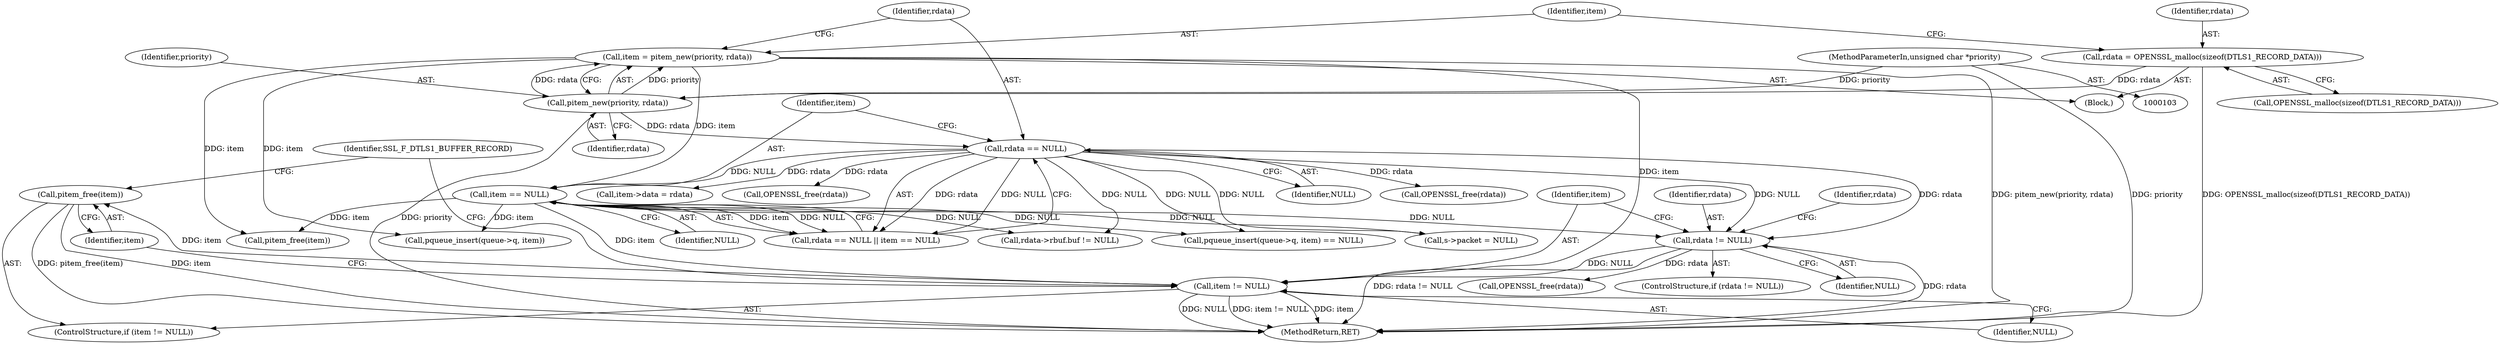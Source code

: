 digraph "0_openssl_103b171d8fc282ef435f8de9afbf7782e312961f@API" {
"1000148" [label="(Call,pitem_free(item))"];
"1000145" [label="(Call,item != NULL)"];
"1000124" [label="(Call,item = pitem_new(priority, rdata))"];
"1000126" [label="(Call,pitem_new(priority, rdata))"];
"1000106" [label="(MethodParameterIn,unsigned char *priority)"];
"1000119" [label="(Call,rdata = OPENSSL_malloc(sizeof(DTLS1_RECORD_DATA)))"];
"1000134" [label="(Call,item == NULL)"];
"1000131" [label="(Call,rdata == NULL)"];
"1000139" [label="(Call,rdata != NULL)"];
"1000268" [label="(Call,rdata->rbuf.buf != NULL)"];
"1000130" [label="(Call,rdata == NULL || item == NULL)"];
"1000142" [label="(Call,OPENSSL_free(rdata))"];
"1000283" [label="(Call,pitem_free(item))"];
"1000125" [label="(Identifier,item)"];
"1000138" [label="(ControlStructure,if (rdata != NULL))"];
"1000106" [label="(MethodParameterIn,unsigned char *priority)"];
"1000145" [label="(Call,item != NULL)"];
"1000151" [label="(Identifier,SSL_F_DTLS1_BUFFER_RECORD)"];
"1000136" [label="(Identifier,NULL)"];
"1000120" [label="(Identifier,rdata)"];
"1000144" [label="(ControlStructure,if (item != NULL))"];
"1000127" [label="(Identifier,priority)"];
"1000119" [label="(Call,rdata = OPENSSL_malloc(sizeof(DTLS1_RECORD_DATA)))"];
"1000124" [label="(Call,item = pitem_new(priority, rdata))"];
"1000133" [label="(Identifier,NULL)"];
"1000140" [label="(Identifier,rdata)"];
"1000141" [label="(Identifier,NULL)"];
"1000135" [label="(Identifier,item)"];
"1000323" [label="(MethodReturn,RET)"];
"1000147" [label="(Identifier,NULL)"];
"1000131" [label="(Call,rdata == NULL)"];
"1000281" [label="(Call,OPENSSL_free(rdata))"];
"1000128" [label="(Identifier,rdata)"];
"1000149" [label="(Identifier,item)"];
"1000195" [label="(Call,item->data = rdata)"];
"1000289" [label="(Call,pqueue_insert(queue->q, item) == NULL)"];
"1000107" [label="(Block,)"];
"1000134" [label="(Call,item == NULL)"];
"1000148" [label="(Call,pitem_free(item))"];
"1000139" [label="(Call,rdata != NULL)"];
"1000143" [label="(Identifier,rdata)"];
"1000146" [label="(Identifier,item)"];
"1000126" [label="(Call,pitem_new(priority, rdata))"];
"1000132" [label="(Identifier,rdata)"];
"1000314" [label="(Call,OPENSSL_free(rdata))"];
"1000229" [label="(Call,s->packet = NULL)"];
"1000121" [label="(Call,OPENSSL_malloc(sizeof(DTLS1_RECORD_DATA)))"];
"1000290" [label="(Call,pqueue_insert(queue->q, item))"];
"1000148" -> "1000144"  [label="AST: "];
"1000148" -> "1000149"  [label="CFG: "];
"1000149" -> "1000148"  [label="AST: "];
"1000151" -> "1000148"  [label="CFG: "];
"1000148" -> "1000323"  [label="DDG: item"];
"1000148" -> "1000323"  [label="DDG: pitem_free(item)"];
"1000145" -> "1000148"  [label="DDG: item"];
"1000145" -> "1000144"  [label="AST: "];
"1000145" -> "1000147"  [label="CFG: "];
"1000146" -> "1000145"  [label="AST: "];
"1000147" -> "1000145"  [label="AST: "];
"1000149" -> "1000145"  [label="CFG: "];
"1000151" -> "1000145"  [label="CFG: "];
"1000145" -> "1000323"  [label="DDG: item != NULL"];
"1000145" -> "1000323"  [label="DDG: item"];
"1000145" -> "1000323"  [label="DDG: NULL"];
"1000124" -> "1000145"  [label="DDG: item"];
"1000134" -> "1000145"  [label="DDG: item"];
"1000139" -> "1000145"  [label="DDG: NULL"];
"1000124" -> "1000107"  [label="AST: "];
"1000124" -> "1000126"  [label="CFG: "];
"1000125" -> "1000124"  [label="AST: "];
"1000126" -> "1000124"  [label="AST: "];
"1000132" -> "1000124"  [label="CFG: "];
"1000124" -> "1000323"  [label="DDG: pitem_new(priority, rdata)"];
"1000126" -> "1000124"  [label="DDG: priority"];
"1000126" -> "1000124"  [label="DDG: rdata"];
"1000124" -> "1000134"  [label="DDG: item"];
"1000124" -> "1000283"  [label="DDG: item"];
"1000124" -> "1000290"  [label="DDG: item"];
"1000126" -> "1000128"  [label="CFG: "];
"1000127" -> "1000126"  [label="AST: "];
"1000128" -> "1000126"  [label="AST: "];
"1000126" -> "1000323"  [label="DDG: priority"];
"1000106" -> "1000126"  [label="DDG: priority"];
"1000119" -> "1000126"  [label="DDG: rdata"];
"1000126" -> "1000131"  [label="DDG: rdata"];
"1000106" -> "1000103"  [label="AST: "];
"1000106" -> "1000323"  [label="DDG: priority"];
"1000119" -> "1000107"  [label="AST: "];
"1000119" -> "1000121"  [label="CFG: "];
"1000120" -> "1000119"  [label="AST: "];
"1000121" -> "1000119"  [label="AST: "];
"1000125" -> "1000119"  [label="CFG: "];
"1000119" -> "1000323"  [label="DDG: OPENSSL_malloc(sizeof(DTLS1_RECORD_DATA))"];
"1000134" -> "1000130"  [label="AST: "];
"1000134" -> "1000136"  [label="CFG: "];
"1000135" -> "1000134"  [label="AST: "];
"1000136" -> "1000134"  [label="AST: "];
"1000130" -> "1000134"  [label="CFG: "];
"1000134" -> "1000130"  [label="DDG: item"];
"1000134" -> "1000130"  [label="DDG: NULL"];
"1000131" -> "1000134"  [label="DDG: NULL"];
"1000134" -> "1000139"  [label="DDG: NULL"];
"1000134" -> "1000229"  [label="DDG: NULL"];
"1000134" -> "1000268"  [label="DDG: NULL"];
"1000134" -> "1000283"  [label="DDG: item"];
"1000134" -> "1000290"  [label="DDG: item"];
"1000134" -> "1000289"  [label="DDG: NULL"];
"1000131" -> "1000130"  [label="AST: "];
"1000131" -> "1000133"  [label="CFG: "];
"1000132" -> "1000131"  [label="AST: "];
"1000133" -> "1000131"  [label="AST: "];
"1000135" -> "1000131"  [label="CFG: "];
"1000130" -> "1000131"  [label="CFG: "];
"1000131" -> "1000130"  [label="DDG: rdata"];
"1000131" -> "1000130"  [label="DDG: NULL"];
"1000131" -> "1000139"  [label="DDG: rdata"];
"1000131" -> "1000139"  [label="DDG: NULL"];
"1000131" -> "1000195"  [label="DDG: rdata"];
"1000131" -> "1000229"  [label="DDG: NULL"];
"1000131" -> "1000268"  [label="DDG: NULL"];
"1000131" -> "1000281"  [label="DDG: rdata"];
"1000131" -> "1000289"  [label="DDG: NULL"];
"1000131" -> "1000314"  [label="DDG: rdata"];
"1000139" -> "1000138"  [label="AST: "];
"1000139" -> "1000141"  [label="CFG: "];
"1000140" -> "1000139"  [label="AST: "];
"1000141" -> "1000139"  [label="AST: "];
"1000143" -> "1000139"  [label="CFG: "];
"1000146" -> "1000139"  [label="CFG: "];
"1000139" -> "1000323"  [label="DDG: rdata != NULL"];
"1000139" -> "1000323"  [label="DDG: rdata"];
"1000139" -> "1000142"  [label="DDG: rdata"];
}
